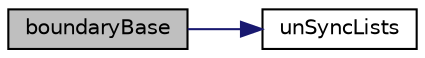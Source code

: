 digraph "boundaryBase"
{
 // LATEX_PDF_SIZE
  edge [fontname="Helvetica",fontsize="10",labelfontname="Helvetica",labelfontsize="10"];
  node [fontname="Helvetica",fontsize="10",shape=record];
  rankdir="LR";
  Node1 [label="boundaryBase",height=0.2,width=0.4,color="black", fillcolor="grey75", style="filled", fontcolor="black",tooltip=" "];
  Node1 -> Node2 [color="midnightblue",fontsize="10",style="solid",fontname="Helvetica"];
  Node2 [label="unSyncLists",height=0.2,width=0.4,color="black", fillcolor="white", style="filled",URL="$classpFlow_1_1boundaryBase.html#a11db463d40a43cd1bbc76ad8ba26a594",tooltip=" "];
}

